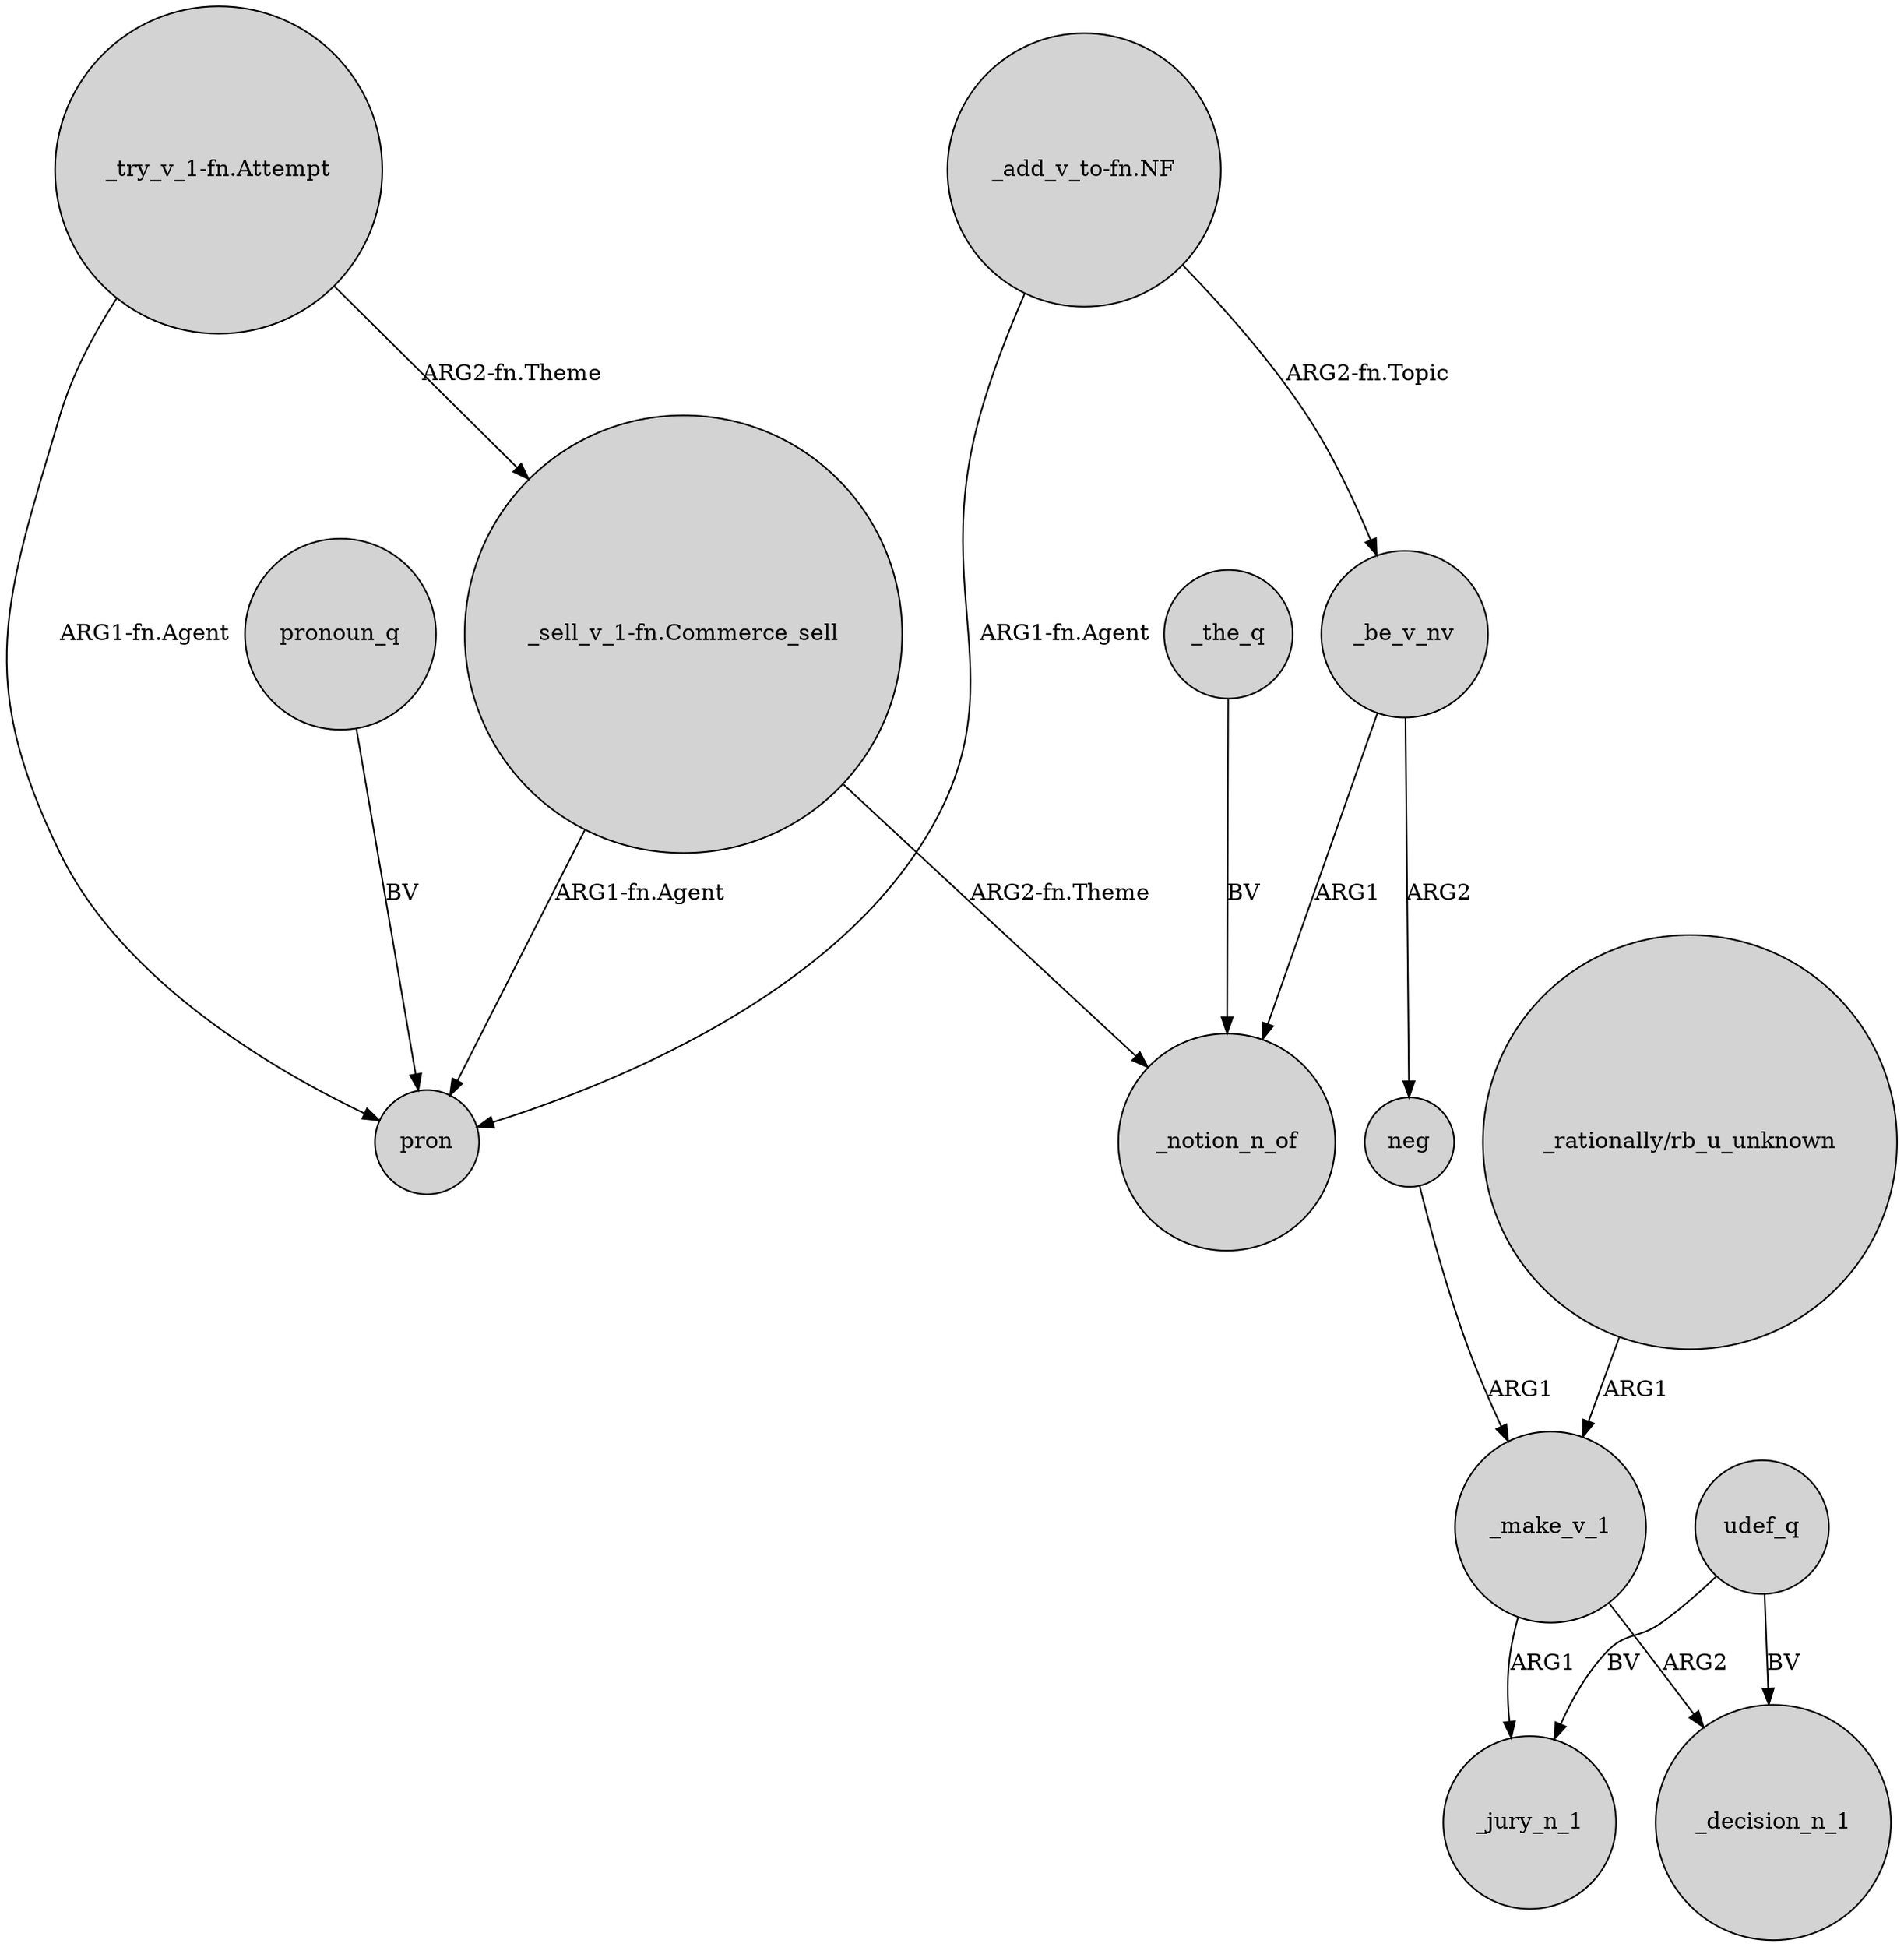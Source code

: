 digraph {
	node [shape=circle style=filled]
	"_try_v_1-fn.Attempt" -> pron [label="ARG1-fn.Agent"]
	_be_v_nv -> neg [label=ARG2]
	"_try_v_1-fn.Attempt" -> "_sell_v_1-fn.Commerce_sell" [label="ARG2-fn.Theme"]
	_make_v_1 -> _jury_n_1 [label=ARG1]
	udef_q -> _decision_n_1 [label=BV]
	neg -> _make_v_1 [label=ARG1]
	_the_q -> _notion_n_of [label=BV]
	pronoun_q -> pron [label=BV]
	"_sell_v_1-fn.Commerce_sell" -> pron [label="ARG1-fn.Agent"]
	"_sell_v_1-fn.Commerce_sell" -> _notion_n_of [label="ARG2-fn.Theme"]
	udef_q -> _jury_n_1 [label=BV]
	"_rationally/rb_u_unknown" -> _make_v_1 [label=ARG1]
	_be_v_nv -> _notion_n_of [label=ARG1]
	"_add_v_to-fn.NF" -> pron [label="ARG1-fn.Agent"]
	_make_v_1 -> _decision_n_1 [label=ARG2]
	"_add_v_to-fn.NF" -> _be_v_nv [label="ARG2-fn.Topic"]
}
